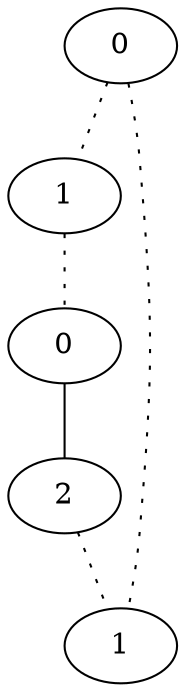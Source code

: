 graph {
a0[label=0];
a1[label=1];
a2[label=0];
a3[label=2];
a4[label=1];
a0 -- a1 [style=dotted];
a0 -- a4 [style=dotted];
a1 -- a2 [style=dotted];
a2 -- a3;
a3 -- a4 [style=dotted];
}
